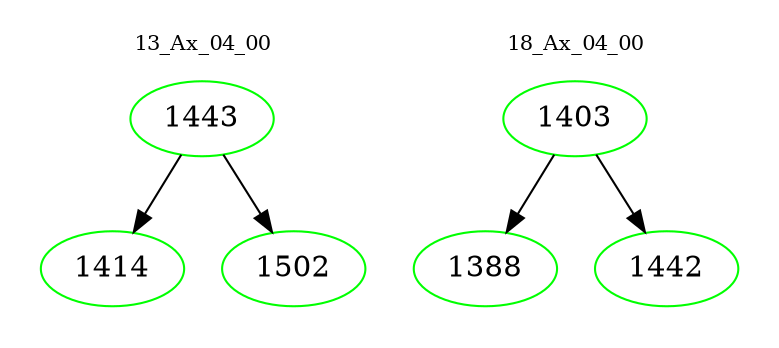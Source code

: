 digraph{
subgraph cluster_0 {
color = white
label = "13_Ax_04_00";
fontsize=10;
T0_1443 [label="1443", color="green"]
T0_1443 -> T0_1414 [color="black"]
T0_1414 [label="1414", color="green"]
T0_1443 -> T0_1502 [color="black"]
T0_1502 [label="1502", color="green"]
}
subgraph cluster_1 {
color = white
label = "18_Ax_04_00";
fontsize=10;
T1_1403 [label="1403", color="green"]
T1_1403 -> T1_1388 [color="black"]
T1_1388 [label="1388", color="green"]
T1_1403 -> T1_1442 [color="black"]
T1_1442 [label="1442", color="green"]
}
}
